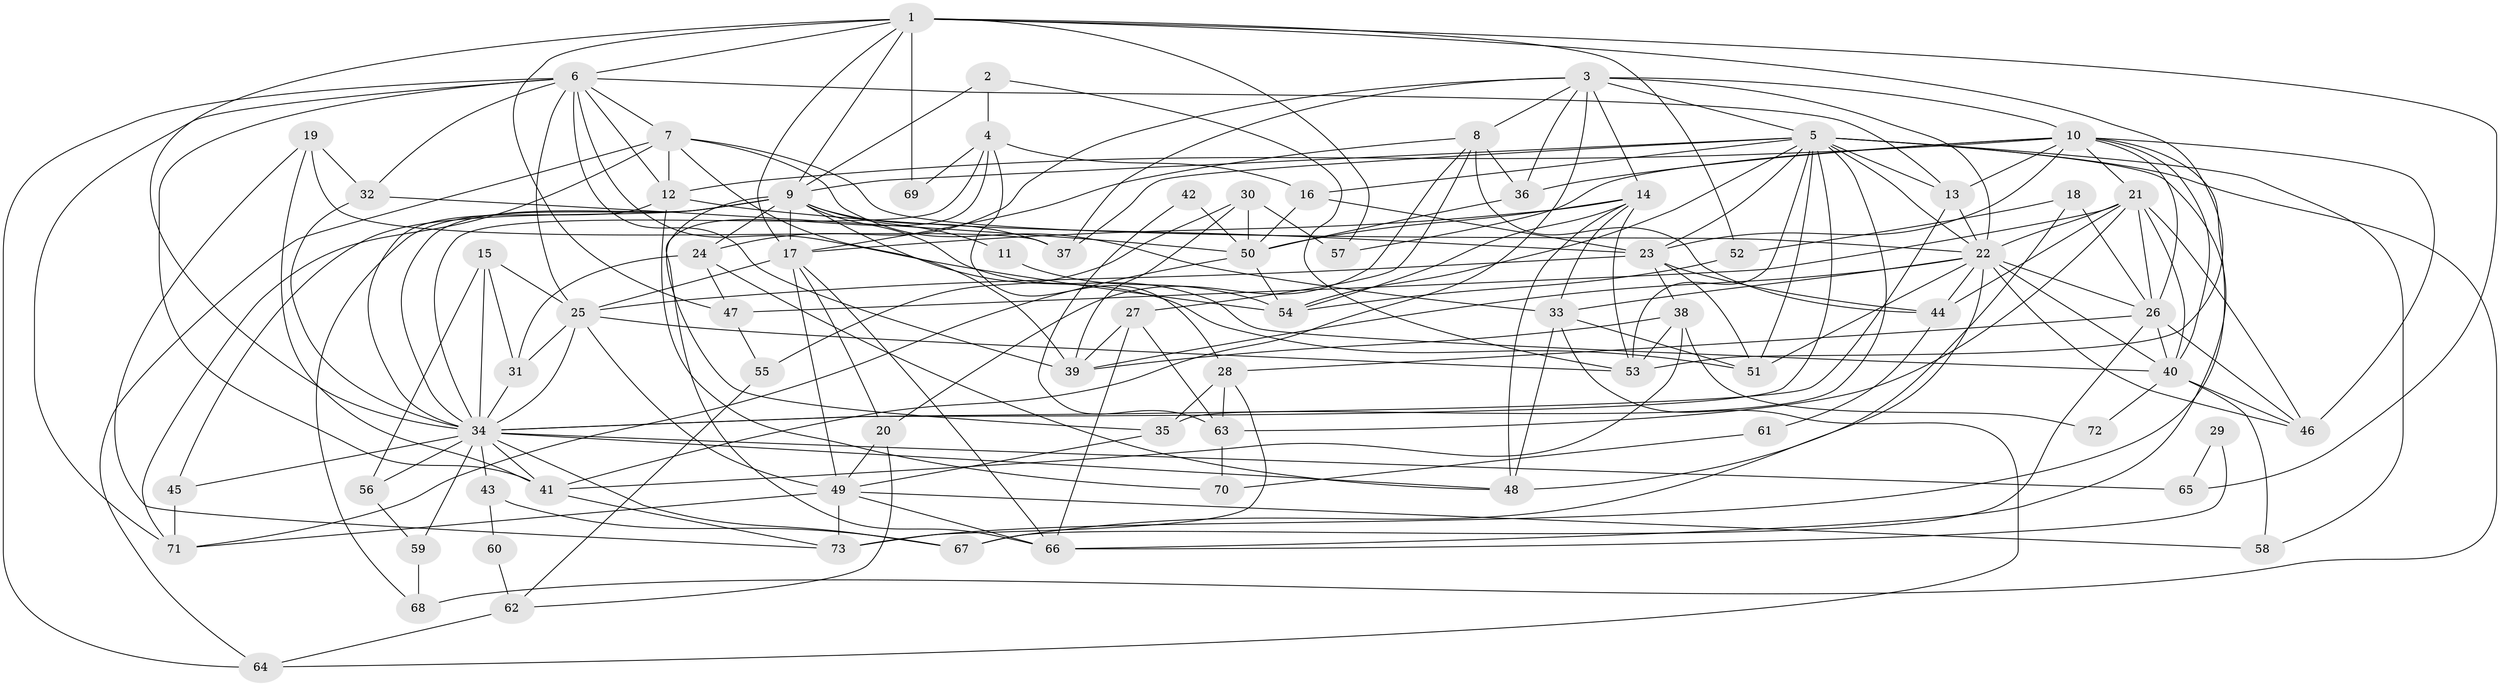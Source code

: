 // original degree distribution, {2: 0.0958904109589041, 3: 0.2945205479452055, 4: 0.2808219178082192, 5: 0.2191780821917808, 6: 0.07534246575342465, 8: 0.0136986301369863, 7: 0.02054794520547945}
// Generated by graph-tools (version 1.1) at 2025/36/03/09/25 02:36:00]
// undirected, 73 vertices, 200 edges
graph export_dot {
graph [start="1"]
  node [color=gray90,style=filled];
  1;
  2;
  3;
  4;
  5;
  6;
  7;
  8;
  9;
  10;
  11;
  12;
  13;
  14;
  15;
  16;
  17;
  18;
  19;
  20;
  21;
  22;
  23;
  24;
  25;
  26;
  27;
  28;
  29;
  30;
  31;
  32;
  33;
  34;
  35;
  36;
  37;
  38;
  39;
  40;
  41;
  42;
  43;
  44;
  45;
  46;
  47;
  48;
  49;
  50;
  51;
  52;
  53;
  54;
  55;
  56;
  57;
  58;
  59;
  60;
  61;
  62;
  63;
  64;
  65;
  66;
  67;
  68;
  69;
  70;
  71;
  72;
  73;
  1 -- 6 [weight=1.0];
  1 -- 9 [weight=1.0];
  1 -- 17 [weight=1.0];
  1 -- 34 [weight=1.0];
  1 -- 47 [weight=1.0];
  1 -- 52 [weight=2.0];
  1 -- 53 [weight=1.0];
  1 -- 57 [weight=1.0];
  1 -- 65 [weight=1.0];
  1 -- 69 [weight=1.0];
  2 -- 4 [weight=1.0];
  2 -- 9 [weight=1.0];
  2 -- 53 [weight=1.0];
  3 -- 5 [weight=2.0];
  3 -- 8 [weight=2.0];
  3 -- 10 [weight=1.0];
  3 -- 14 [weight=1.0];
  3 -- 22 [weight=2.0];
  3 -- 24 [weight=1.0];
  3 -- 36 [weight=1.0];
  3 -- 37 [weight=1.0];
  3 -- 41 [weight=1.0];
  4 -- 16 [weight=1.0];
  4 -- 28 [weight=1.0];
  4 -- 34 [weight=2.0];
  4 -- 66 [weight=1.0];
  4 -- 69 [weight=1.0];
  5 -- 9 [weight=1.0];
  5 -- 13 [weight=1.0];
  5 -- 16 [weight=1.0];
  5 -- 22 [weight=2.0];
  5 -- 23 [weight=1.0];
  5 -- 34 [weight=1.0];
  5 -- 35 [weight=1.0];
  5 -- 37 [weight=1.0];
  5 -- 51 [weight=1.0];
  5 -- 53 [weight=1.0];
  5 -- 54 [weight=1.0];
  5 -- 58 [weight=1.0];
  5 -- 66 [weight=1.0];
  5 -- 68 [weight=1.0];
  6 -- 7 [weight=1.0];
  6 -- 12 [weight=1.0];
  6 -- 13 [weight=2.0];
  6 -- 25 [weight=4.0];
  6 -- 32 [weight=1.0];
  6 -- 39 [weight=1.0];
  6 -- 41 [weight=1.0];
  6 -- 54 [weight=1.0];
  6 -- 64 [weight=1.0];
  6 -- 71 [weight=1.0];
  7 -- 12 [weight=1.0];
  7 -- 22 [weight=1.0];
  7 -- 33 [weight=3.0];
  7 -- 39 [weight=1.0];
  7 -- 64 [weight=1.0];
  7 -- 71 [weight=1.0];
  8 -- 17 [weight=1.0];
  8 -- 20 [weight=1.0];
  8 -- 27 [weight=1.0];
  8 -- 36 [weight=1.0];
  8 -- 44 [weight=1.0];
  9 -- 11 [weight=1.0];
  9 -- 17 [weight=1.0];
  9 -- 24 [weight=1.0];
  9 -- 34 [weight=1.0];
  9 -- 35 [weight=1.0];
  9 -- 37 [weight=1.0];
  9 -- 40 [weight=1.0];
  9 -- 45 [weight=1.0];
  9 -- 51 [weight=1.0];
  9 -- 68 [weight=1.0];
  10 -- 12 [weight=1.0];
  10 -- 13 [weight=1.0];
  10 -- 21 [weight=1.0];
  10 -- 23 [weight=1.0];
  10 -- 26 [weight=1.0];
  10 -- 36 [weight=1.0];
  10 -- 40 [weight=1.0];
  10 -- 46 [weight=1.0];
  10 -- 57 [weight=1.0];
  10 -- 73 [weight=1.0];
  11 -- 54 [weight=1.0];
  12 -- 23 [weight=1.0];
  12 -- 34 [weight=1.0];
  12 -- 70 [weight=1.0];
  13 -- 22 [weight=1.0];
  13 -- 34 [weight=1.0];
  14 -- 17 [weight=1.0];
  14 -- 33 [weight=1.0];
  14 -- 48 [weight=1.0];
  14 -- 50 [weight=1.0];
  14 -- 53 [weight=1.0];
  14 -- 54 [weight=2.0];
  15 -- 25 [weight=1.0];
  15 -- 31 [weight=1.0];
  15 -- 34 [weight=1.0];
  15 -- 56 [weight=1.0];
  16 -- 23 [weight=1.0];
  16 -- 50 [weight=1.0];
  17 -- 20 [weight=1.0];
  17 -- 25 [weight=1.0];
  17 -- 49 [weight=1.0];
  17 -- 66 [weight=1.0];
  18 -- 26 [weight=1.0];
  18 -- 48 [weight=1.0];
  18 -- 52 [weight=1.0];
  19 -- 32 [weight=1.0];
  19 -- 37 [weight=1.0];
  19 -- 41 [weight=1.0];
  19 -- 73 [weight=1.0];
  20 -- 49 [weight=1.0];
  20 -- 62 [weight=1.0];
  21 -- 22 [weight=1.0];
  21 -- 26 [weight=1.0];
  21 -- 40 [weight=3.0];
  21 -- 44 [weight=1.0];
  21 -- 46 [weight=1.0];
  21 -- 47 [weight=1.0];
  21 -- 63 [weight=1.0];
  22 -- 26 [weight=1.0];
  22 -- 33 [weight=1.0];
  22 -- 39 [weight=1.0];
  22 -- 40 [weight=1.0];
  22 -- 44 [weight=1.0];
  22 -- 46 [weight=1.0];
  22 -- 51 [weight=1.0];
  22 -- 67 [weight=1.0];
  23 -- 25 [weight=1.0];
  23 -- 38 [weight=1.0];
  23 -- 44 [weight=1.0];
  23 -- 51 [weight=1.0];
  24 -- 31 [weight=1.0];
  24 -- 47 [weight=1.0];
  24 -- 48 [weight=1.0];
  25 -- 31 [weight=1.0];
  25 -- 34 [weight=1.0];
  25 -- 49 [weight=1.0];
  25 -- 53 [weight=2.0];
  26 -- 28 [weight=1.0];
  26 -- 40 [weight=1.0];
  26 -- 46 [weight=1.0];
  26 -- 67 [weight=1.0];
  27 -- 39 [weight=1.0];
  27 -- 63 [weight=1.0];
  27 -- 66 [weight=1.0];
  28 -- 35 [weight=1.0];
  28 -- 63 [weight=1.0];
  28 -- 73 [weight=1.0];
  29 -- 65 [weight=1.0];
  29 -- 66 [weight=1.0];
  30 -- 39 [weight=1.0];
  30 -- 50 [weight=1.0];
  30 -- 55 [weight=1.0];
  30 -- 57 [weight=1.0];
  31 -- 34 [weight=2.0];
  32 -- 34 [weight=1.0];
  32 -- 50 [weight=1.0];
  33 -- 48 [weight=1.0];
  33 -- 51 [weight=1.0];
  33 -- 64 [weight=1.0];
  34 -- 41 [weight=1.0];
  34 -- 43 [weight=1.0];
  34 -- 45 [weight=1.0];
  34 -- 48 [weight=1.0];
  34 -- 56 [weight=1.0];
  34 -- 59 [weight=1.0];
  34 -- 65 [weight=1.0];
  34 -- 67 [weight=1.0];
  35 -- 49 [weight=1.0];
  36 -- 50 [weight=1.0];
  38 -- 39 [weight=1.0];
  38 -- 41 [weight=1.0];
  38 -- 53 [weight=1.0];
  38 -- 72 [weight=1.0];
  40 -- 46 [weight=1.0];
  40 -- 58 [weight=1.0];
  40 -- 72 [weight=1.0];
  41 -- 73 [weight=1.0];
  42 -- 50 [weight=1.0];
  42 -- 63 [weight=1.0];
  43 -- 60 [weight=1.0];
  43 -- 67 [weight=1.0];
  44 -- 61 [weight=1.0];
  45 -- 71 [weight=1.0];
  47 -- 55 [weight=1.0];
  49 -- 58 [weight=1.0];
  49 -- 66 [weight=1.0];
  49 -- 71 [weight=1.0];
  49 -- 73 [weight=1.0];
  50 -- 54 [weight=1.0];
  50 -- 71 [weight=1.0];
  52 -- 54 [weight=1.0];
  55 -- 62 [weight=1.0];
  56 -- 59 [weight=1.0];
  59 -- 68 [weight=1.0];
  60 -- 62 [weight=1.0];
  61 -- 70 [weight=1.0];
  62 -- 64 [weight=1.0];
  63 -- 70 [weight=1.0];
}
